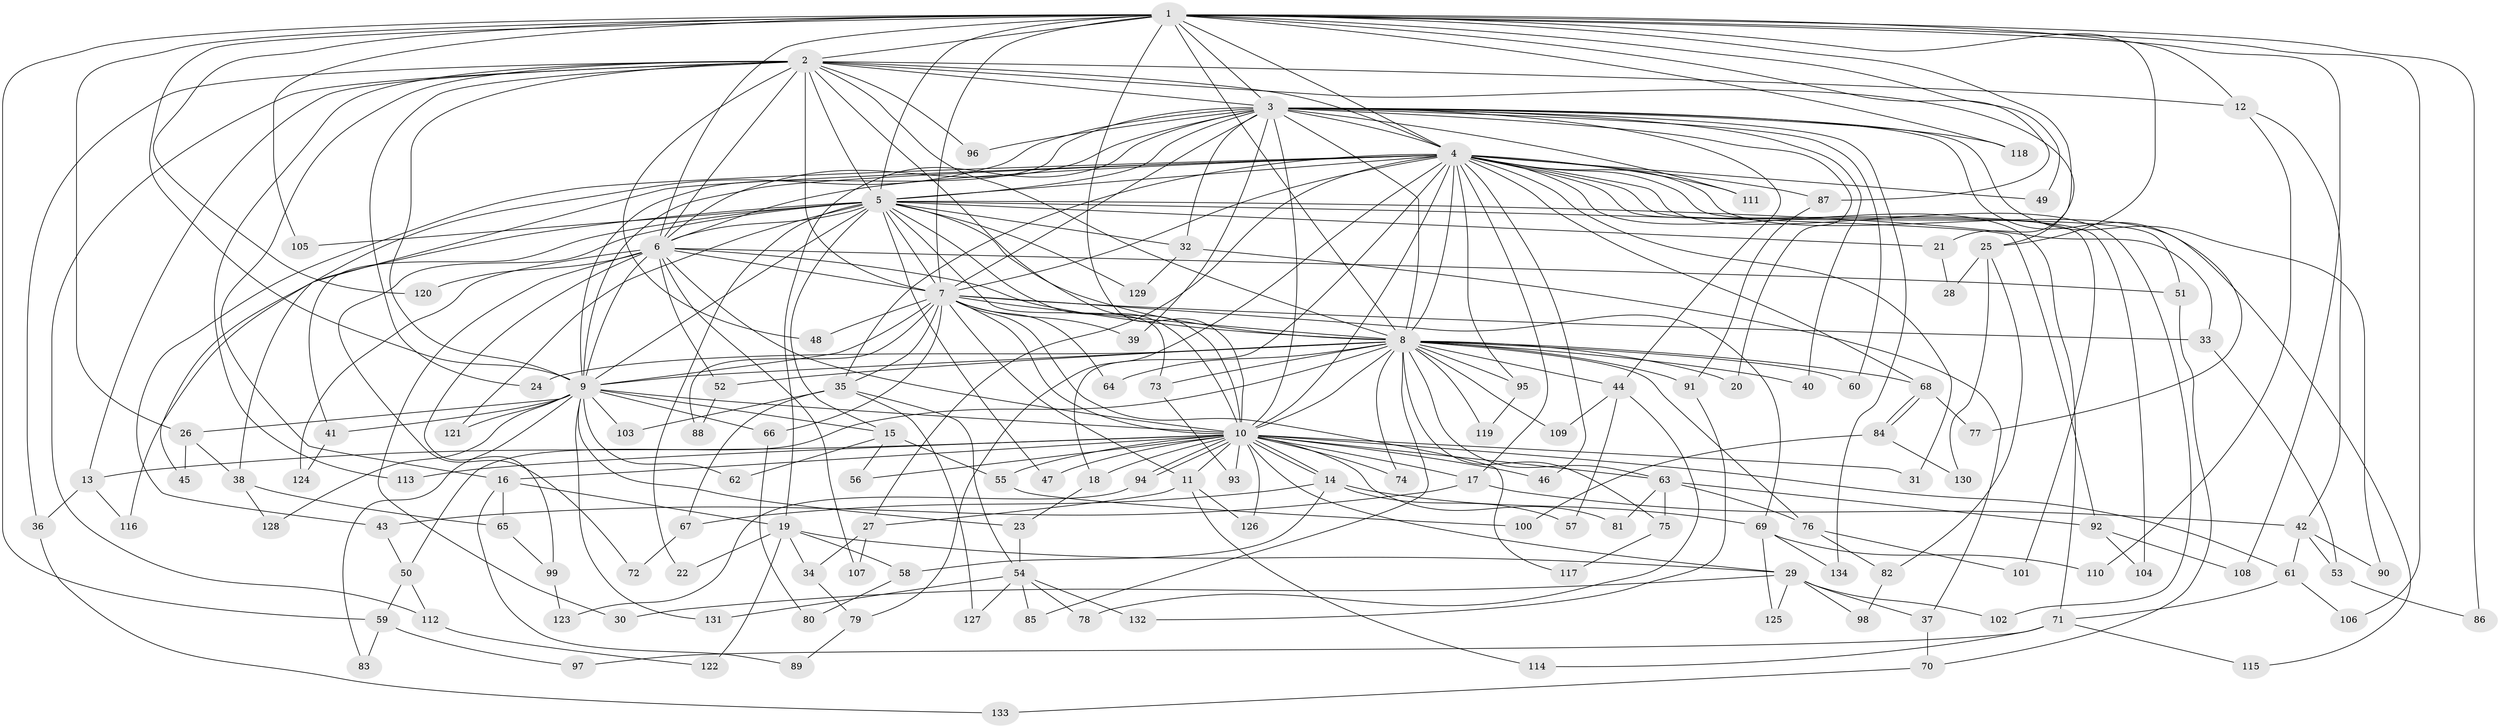 // Generated by graph-tools (version 1.1) at 2025/49/03/09/25 03:49:41]
// undirected, 134 vertices, 293 edges
graph export_dot {
graph [start="1"]
  node [color=gray90,style=filled];
  1;
  2;
  3;
  4;
  5;
  6;
  7;
  8;
  9;
  10;
  11;
  12;
  13;
  14;
  15;
  16;
  17;
  18;
  19;
  20;
  21;
  22;
  23;
  24;
  25;
  26;
  27;
  28;
  29;
  30;
  31;
  32;
  33;
  34;
  35;
  36;
  37;
  38;
  39;
  40;
  41;
  42;
  43;
  44;
  45;
  46;
  47;
  48;
  49;
  50;
  51;
  52;
  53;
  54;
  55;
  56;
  57;
  58;
  59;
  60;
  61;
  62;
  63;
  64;
  65;
  66;
  67;
  68;
  69;
  70;
  71;
  72;
  73;
  74;
  75;
  76;
  77;
  78;
  79;
  80;
  81;
  82;
  83;
  84;
  85;
  86;
  87;
  88;
  89;
  90;
  91;
  92;
  93;
  94;
  95;
  96;
  97;
  98;
  99;
  100;
  101;
  102;
  103;
  104;
  105;
  106;
  107;
  108;
  109;
  110;
  111;
  112;
  113;
  114;
  115;
  116;
  117;
  118;
  119;
  120;
  121;
  122;
  123;
  124;
  125;
  126;
  127;
  128;
  129;
  130;
  131;
  132;
  133;
  134;
  1 -- 2;
  1 -- 3;
  1 -- 4;
  1 -- 5;
  1 -- 6;
  1 -- 7;
  1 -- 8;
  1 -- 9;
  1 -- 10;
  1 -- 12;
  1 -- 21;
  1 -- 25;
  1 -- 26;
  1 -- 49;
  1 -- 59;
  1 -- 86;
  1 -- 87;
  1 -- 105;
  1 -- 106;
  1 -- 108;
  1 -- 118;
  1 -- 120;
  2 -- 3;
  2 -- 4;
  2 -- 5;
  2 -- 6;
  2 -- 7;
  2 -- 8;
  2 -- 9;
  2 -- 10;
  2 -- 12;
  2 -- 13;
  2 -- 16;
  2 -- 24;
  2 -- 25;
  2 -- 36;
  2 -- 48;
  2 -- 96;
  2 -- 112;
  2 -- 113;
  3 -- 4;
  3 -- 5;
  3 -- 6;
  3 -- 7;
  3 -- 8;
  3 -- 9;
  3 -- 10;
  3 -- 19;
  3 -- 20;
  3 -- 32;
  3 -- 39;
  3 -- 40;
  3 -- 44;
  3 -- 60;
  3 -- 77;
  3 -- 90;
  3 -- 96;
  3 -- 111;
  3 -- 116;
  3 -- 118;
  3 -- 134;
  4 -- 5;
  4 -- 6;
  4 -- 7;
  4 -- 8;
  4 -- 9;
  4 -- 10;
  4 -- 17;
  4 -- 18;
  4 -- 27;
  4 -- 31;
  4 -- 35;
  4 -- 38;
  4 -- 43;
  4 -- 46;
  4 -- 49;
  4 -- 51;
  4 -- 68;
  4 -- 71;
  4 -- 79;
  4 -- 87;
  4 -- 95;
  4 -- 101;
  4 -- 102;
  4 -- 104;
  4 -- 111;
  4 -- 115;
  5 -- 6;
  5 -- 7;
  5 -- 8;
  5 -- 9;
  5 -- 10;
  5 -- 15;
  5 -- 21;
  5 -- 22;
  5 -- 32;
  5 -- 33;
  5 -- 41;
  5 -- 45;
  5 -- 47;
  5 -- 72;
  5 -- 73;
  5 -- 92;
  5 -- 105;
  5 -- 121;
  5 -- 129;
  6 -- 7;
  6 -- 8;
  6 -- 9;
  6 -- 10;
  6 -- 30;
  6 -- 51;
  6 -- 52;
  6 -- 99;
  6 -- 107;
  6 -- 120;
  6 -- 124;
  7 -- 8;
  7 -- 9;
  7 -- 10;
  7 -- 11;
  7 -- 33;
  7 -- 35;
  7 -- 39;
  7 -- 48;
  7 -- 64;
  7 -- 66;
  7 -- 69;
  7 -- 88;
  7 -- 117;
  8 -- 9;
  8 -- 10;
  8 -- 20;
  8 -- 24;
  8 -- 40;
  8 -- 44;
  8 -- 50;
  8 -- 52;
  8 -- 60;
  8 -- 63;
  8 -- 64;
  8 -- 68;
  8 -- 73;
  8 -- 74;
  8 -- 75;
  8 -- 76;
  8 -- 85;
  8 -- 91;
  8 -- 95;
  8 -- 109;
  8 -- 119;
  9 -- 10;
  9 -- 15;
  9 -- 23;
  9 -- 26;
  9 -- 41;
  9 -- 62;
  9 -- 66;
  9 -- 83;
  9 -- 103;
  9 -- 121;
  9 -- 128;
  9 -- 131;
  10 -- 11;
  10 -- 13;
  10 -- 14;
  10 -- 14;
  10 -- 16;
  10 -- 17;
  10 -- 18;
  10 -- 29;
  10 -- 31;
  10 -- 46;
  10 -- 47;
  10 -- 55;
  10 -- 56;
  10 -- 61;
  10 -- 63;
  10 -- 74;
  10 -- 81;
  10 -- 93;
  10 -- 94;
  10 -- 94;
  10 -- 113;
  10 -- 126;
  11 -- 27;
  11 -- 114;
  11 -- 126;
  12 -- 42;
  12 -- 110;
  13 -- 36;
  13 -- 116;
  14 -- 57;
  14 -- 58;
  14 -- 67;
  14 -- 69;
  15 -- 55;
  15 -- 56;
  15 -- 62;
  16 -- 19;
  16 -- 65;
  16 -- 89;
  17 -- 42;
  17 -- 43;
  18 -- 23;
  19 -- 22;
  19 -- 29;
  19 -- 34;
  19 -- 58;
  19 -- 122;
  21 -- 28;
  23 -- 54;
  25 -- 28;
  25 -- 82;
  25 -- 130;
  26 -- 38;
  26 -- 45;
  27 -- 34;
  27 -- 107;
  29 -- 30;
  29 -- 37;
  29 -- 98;
  29 -- 102;
  29 -- 125;
  32 -- 37;
  32 -- 129;
  33 -- 53;
  34 -- 79;
  35 -- 54;
  35 -- 67;
  35 -- 103;
  35 -- 127;
  36 -- 133;
  37 -- 70;
  38 -- 65;
  38 -- 128;
  41 -- 124;
  42 -- 53;
  42 -- 61;
  42 -- 90;
  43 -- 50;
  44 -- 57;
  44 -- 78;
  44 -- 109;
  50 -- 59;
  50 -- 112;
  51 -- 70;
  52 -- 88;
  53 -- 86;
  54 -- 78;
  54 -- 85;
  54 -- 127;
  54 -- 131;
  54 -- 132;
  55 -- 100;
  58 -- 80;
  59 -- 83;
  59 -- 97;
  61 -- 71;
  61 -- 106;
  63 -- 75;
  63 -- 76;
  63 -- 81;
  63 -- 92;
  65 -- 99;
  66 -- 80;
  67 -- 72;
  68 -- 77;
  68 -- 84;
  68 -- 84;
  69 -- 110;
  69 -- 125;
  69 -- 134;
  70 -- 133;
  71 -- 97;
  71 -- 114;
  71 -- 115;
  73 -- 93;
  75 -- 117;
  76 -- 82;
  76 -- 101;
  79 -- 89;
  82 -- 98;
  84 -- 100;
  84 -- 130;
  87 -- 91;
  91 -- 132;
  92 -- 104;
  92 -- 108;
  94 -- 123;
  95 -- 119;
  99 -- 123;
  112 -- 122;
}
